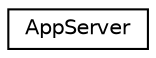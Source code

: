digraph "Graphical Class Hierarchy"
{
 // LATEX_PDF_SIZE
  edge [fontname="Helvetica",fontsize="10",labelfontname="Helvetica",labelfontsize="10"];
  node [fontname="Helvetica",fontsize="10",shape=record];
  rankdir="LR";
  Node0 [label="AppServer",height=0.2,width=0.4,color="black", fillcolor="white", style="filled",URL="$classAppServer.html",tooltip="The HTTP webserver for the app. The HTTP webserver for the app which initializes, and creates HTTP ro..."];
}
